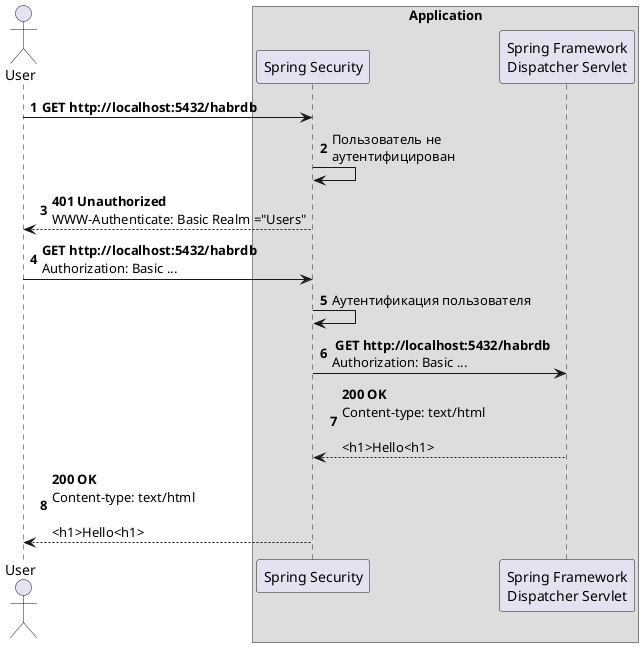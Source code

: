 @startuml
'https://plantuml.com/sequence-diagram

autonumber

actor User

box Application
participant "Spring Security"
participant "Spring Framework\nDispatcher Servlet"
end box

User -> "Spring Security": <b>GET http://localhost:5432/habrdb
"Spring Security" -> "Spring Security": Пользователь не\nаутентифицирован
"Spring Security" --> User: <b>401 Unauthorized\nWWW-Authenticate: Basic Realm ="Users"
User -> "Spring Security": <b>GET http://localhost:5432/habrdb\nAuthorization: Basic ...
"Spring Security" -> "Spring Security": Аутентификация пользователя
"Spring Security" -> "Spring Framework\nDispatcher Servlet": <b> GET http://localhost:5432/habrdb\nAuthorization: Basic ...
"Spring Framework\nDispatcher Servlet" -->  "Spring Security": <b>200 OK\nContent-type: text/html\n\n<h1>Hello<h1>
"Spring Security" --> User: <b>200 OK\nContent-type: text/html\n\n<h1>Hello<h1>

@enduml

